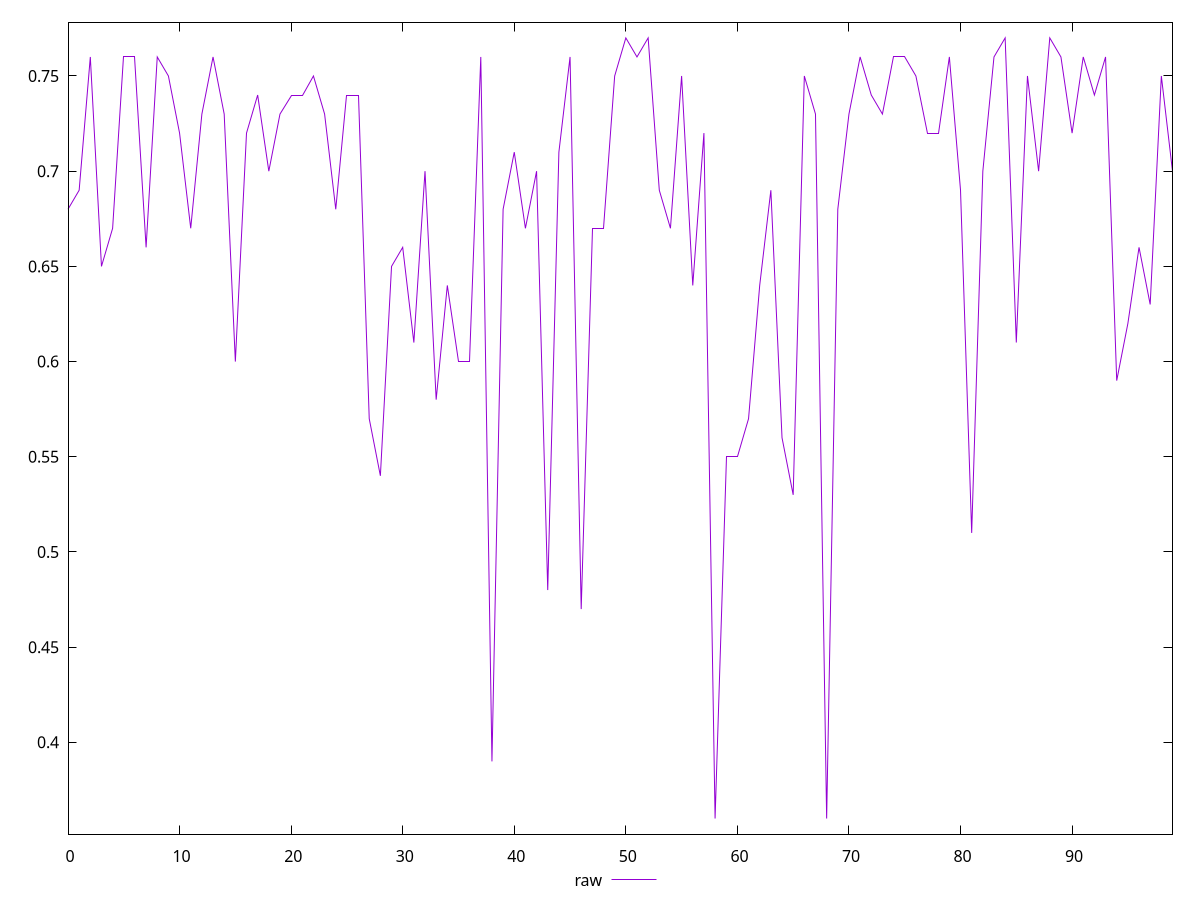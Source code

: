 reset

$raw <<EOF
0 0.68
1 0.69
2 0.76
3 0.65
4 0.67
5 0.76
6 0.76
7 0.66
8 0.76
9 0.75
10 0.72
11 0.67
12 0.73
13 0.76
14 0.73
15 0.6
16 0.72
17 0.74
18 0.7
19 0.73
20 0.74
21 0.74
22 0.75
23 0.73
24 0.68
25 0.74
26 0.74
27 0.57
28 0.54
29 0.65
30 0.66
31 0.61
32 0.7
33 0.58
34 0.64
35 0.6
36 0.6
37 0.76
38 0.39
39 0.68
40 0.71
41 0.67
42 0.7
43 0.48
44 0.71
45 0.76
46 0.47
47 0.67
48 0.67
49 0.75
50 0.77
51 0.76
52 0.77
53 0.69
54 0.67
55 0.75
56 0.64
57 0.72
58 0.36
59 0.55
60 0.55
61 0.57
62 0.64
63 0.69
64 0.56
65 0.53
66 0.75
67 0.73
68 0.36
69 0.68
70 0.73
71 0.76
72 0.74
73 0.73
74 0.76
75 0.76
76 0.75
77 0.72
78 0.72
79 0.76
80 0.69
81 0.51
82 0.7
83 0.76
84 0.77
85 0.61
86 0.75
87 0.7
88 0.77
89 0.76
90 0.72
91 0.76
92 0.74
93 0.76
94 0.59
95 0.62
96 0.66
97 0.63
98 0.75
99 0.7
EOF

set key outside below
set xrange [0:99]
set yrange [0.3518:0.7782]
set trange [0.3518:0.7782]
set terminal svg size 640, 500 enhanced background rgb 'white'
set output "report_00013_2021-02-09T12-04-24.940Z/meta/score/samples/pages+cached+noadtech+nomedia+nocss/raw/values.svg"

plot $raw title "raw" with line

reset
